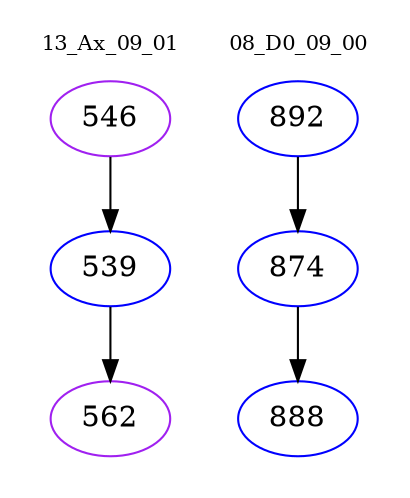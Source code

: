 digraph{
subgraph cluster_0 {
color = white
label = "13_Ax_09_01";
fontsize=10;
T0_546 [label="546", color="purple"]
T0_546 -> T0_539 [color="black"]
T0_539 [label="539", color="blue"]
T0_539 -> T0_562 [color="black"]
T0_562 [label="562", color="purple"]
}
subgraph cluster_1 {
color = white
label = "08_D0_09_00";
fontsize=10;
T1_892 [label="892", color="blue"]
T1_892 -> T1_874 [color="black"]
T1_874 [label="874", color="blue"]
T1_874 -> T1_888 [color="black"]
T1_888 [label="888", color="blue"]
}
}
